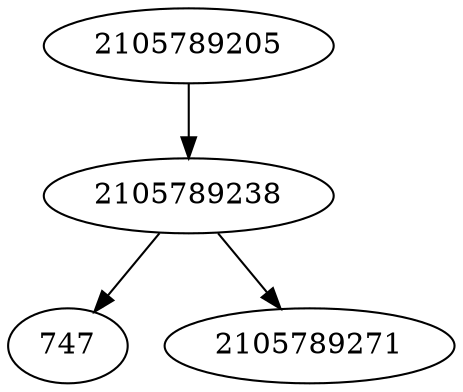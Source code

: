 strict digraph  {
747;
2105789205;
2105789238;
2105789271;
2105789205 -> 2105789238;
2105789238 -> 747;
2105789238 -> 2105789271;
}

